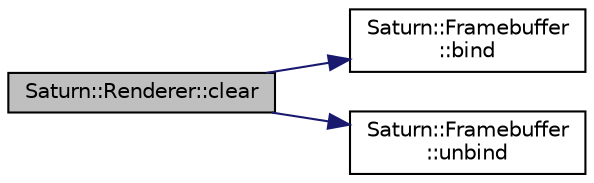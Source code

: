 digraph "Saturn::Renderer::clear"
{
  edge [fontname="Helvetica",fontsize="10",labelfontname="Helvetica",labelfontsize="10"];
  node [fontname="Helvetica",fontsize="10",shape=record];
  rankdir="LR";
  Node10 [label="Saturn::Renderer::clear",height=0.2,width=0.4,color="black", fillcolor="grey75", style="filled", fontcolor="black"];
  Node10 -> Node11 [color="midnightblue",fontsize="10",style="solid",fontname="Helvetica"];
  Node11 [label="Saturn::Framebuffer\l::bind",height=0.2,width=0.4,color="black", fillcolor="white", style="filled",URL="$class_saturn_1_1_framebuffer.html#a8f941c194cd385c6843aee2668f583ff"];
  Node10 -> Node12 [color="midnightblue",fontsize="10",style="solid",fontname="Helvetica"];
  Node12 [label="Saturn::Framebuffer\l::unbind",height=0.2,width=0.4,color="black", fillcolor="white", style="filled",URL="$class_saturn_1_1_framebuffer.html#a57a7e2d21dd704393dcc7718302203ab"];
}
